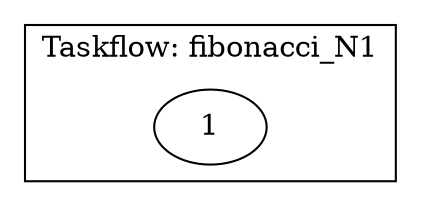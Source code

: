 digraph Taskflow {
subgraph cluster_p0x7ff7b473a1c8 {
label="Taskflow: fibonacci_N1";
p0x7f7a2b1659e0[label="1" ];
}
}
